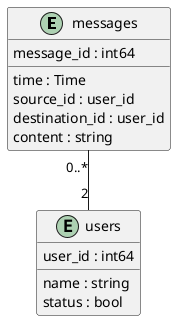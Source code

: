 @startuml  class 

' time + source_id (foreign) + destination_id (foreign) could be a primary key
entity messages{
    message_id : int64
    __
    time : Time
    source_id : user_id
    destination_id : user_id
    content : string
}

entity users{
    user_id : int64
    __
    name : string
    status : bool
}


messages "0..*" -- "2" users

@enduml
